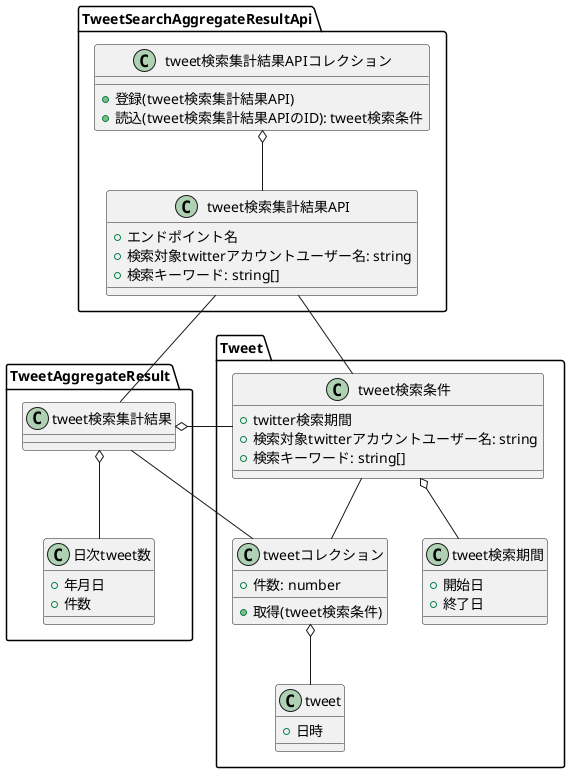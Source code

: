 @startuml

package TweetSearchAggregateResultApi{

class tweet検索集計結果APIコレクション {
 + 登録(tweet検索集計結果API)
 + 読込(tweet検索集計結果APIのID): tweet検索条件
}

class tweet検索集計結果API {
  + エンドポイント名
  + 検索対象twitterアカウントユーザー名: string
  + 検索キーワード: string[]
}

tweet検索集計結果APIコレクション o-- tweet検索集計結果API

}

package Tweet {

class tweet {
  + 日時
}

class tweetコレクション{
  + 件数: number
  + 取得(tweet検索条件)
}

tweetコレクション o-d- tweet

class tweet検索期間{
  + 開始日
  + 終了日
}

class tweet検索条件{
  + twitter検索期間
  + 検索対象twitterアカウントユーザー名: string
  + 検索キーワード: string[]
}

tweet検索条件 o-- tweet検索期間

}


tweet検索集計結果API -- tweet検索条件



package TweetAggregateResult{

class tweet検索集計結果
tweet検索集計結果 o-- tweet検索条件
tweetコレクション -r- tweet検索集計結果
class 日次tweet数 {
  + 年月日
  + 件数
}

tweet検索集計結果 o-d- 日次tweet数

}

tweet検索条件 -- tweetコレクション

tweet検索集計結果API -- tweet検索集計結果


@enduml
